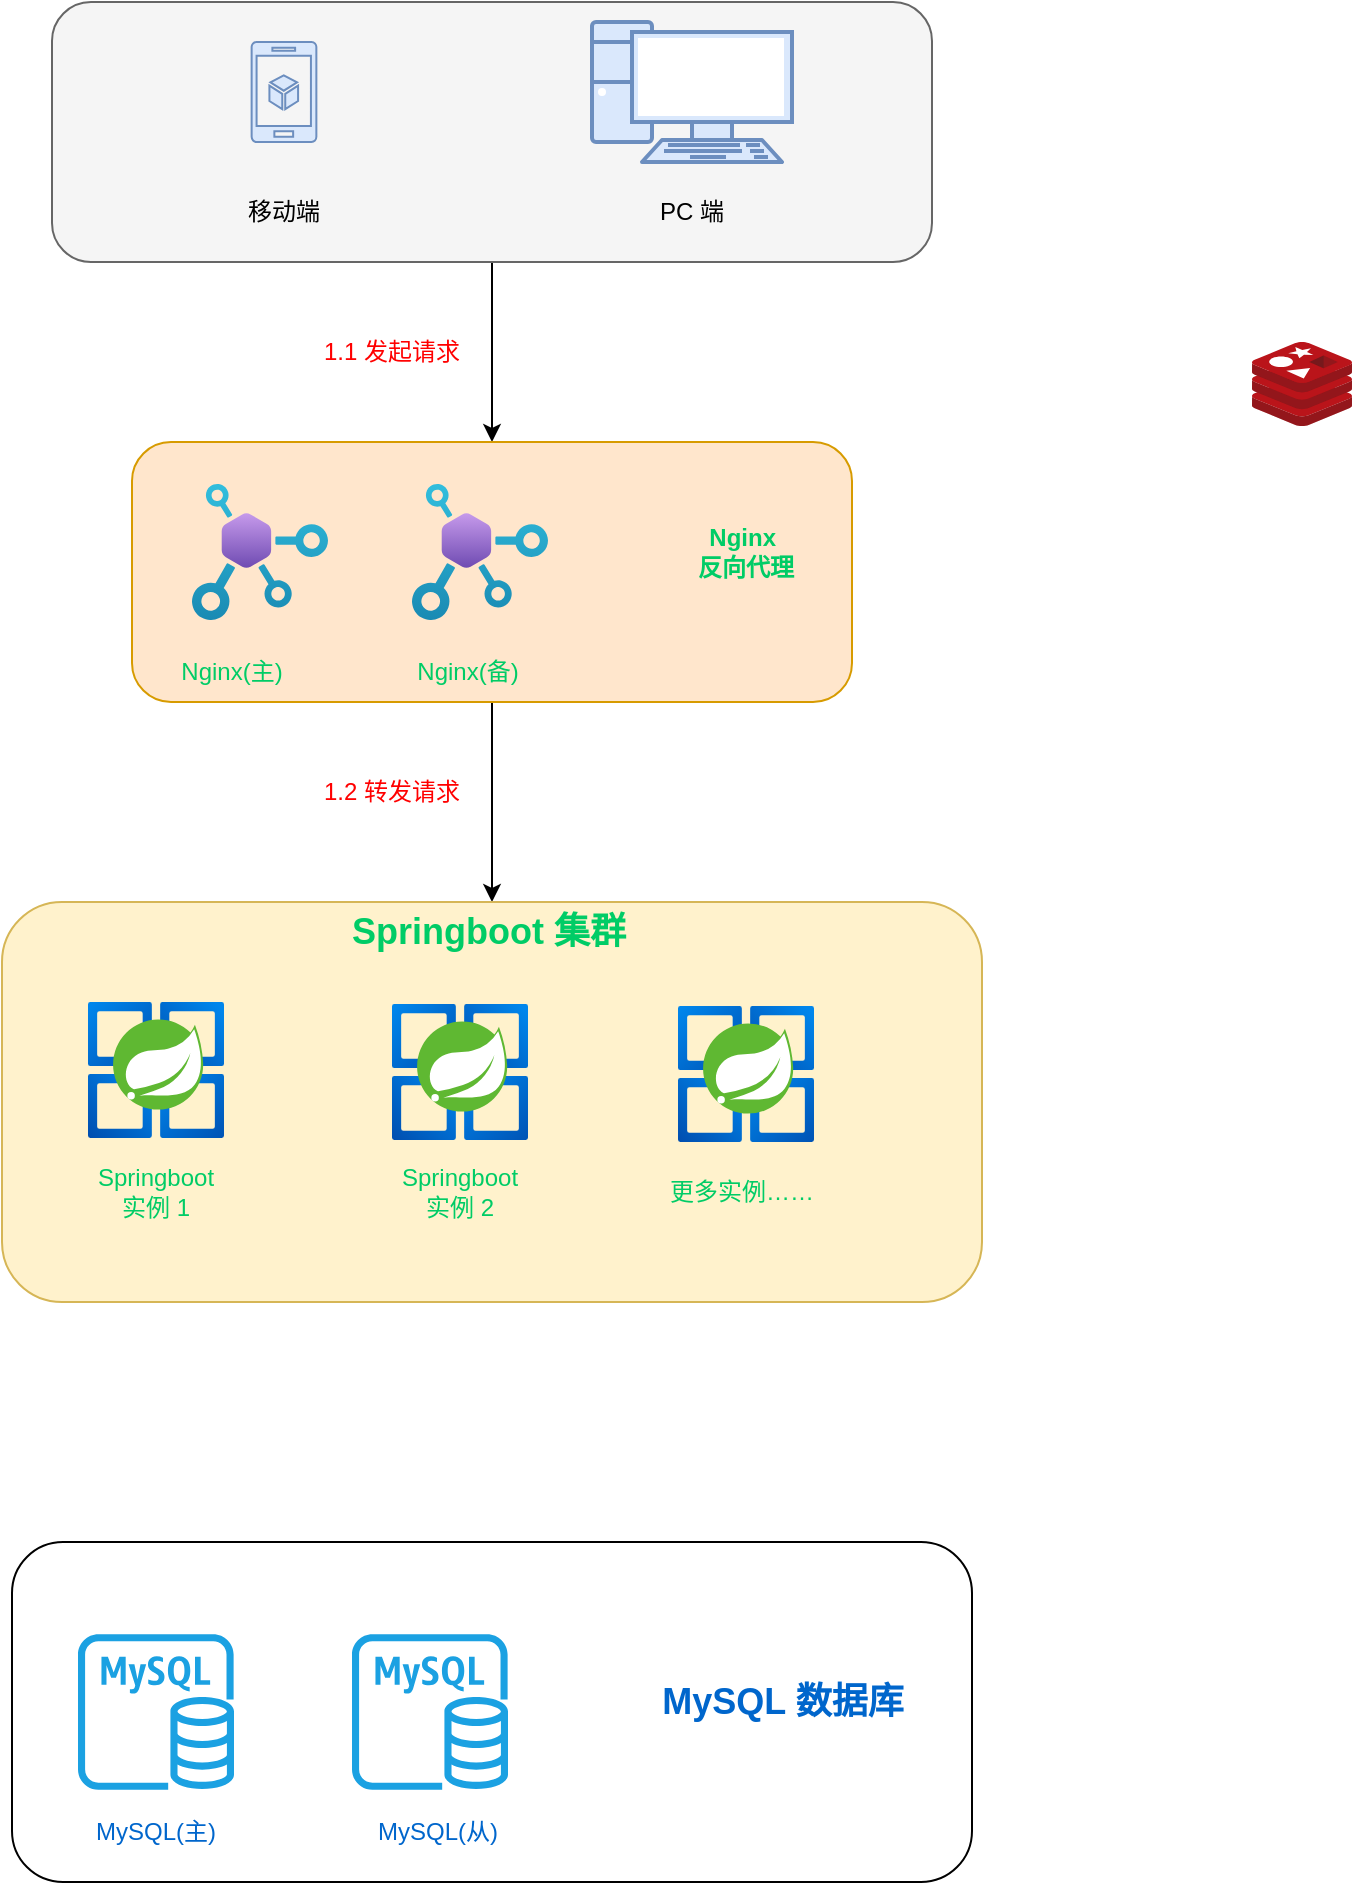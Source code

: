 <mxfile version="28.2.3">
  <diagram name="第 1 页" id="tTlVcQ1cAwbXniXDSvdo">
    <mxGraphModel dx="794" dy="627" grid="1" gridSize="10" guides="1" tooltips="1" connect="1" arrows="1" fold="1" page="1" pageScale="1" pageWidth="827" pageHeight="1169" math="0" shadow="0">
      <root>
        <mxCell id="0" />
        <mxCell id="1" parent="0" />
        <mxCell id="rX6SQ9fx1u3YeUK6PX-3-27" value="" style="rounded=1;whiteSpace=wrap;html=1;" parent="1" vertex="1">
          <mxGeometry x="120" y="820" width="480" height="170" as="geometry" />
        </mxCell>
        <mxCell id="rX6SQ9fx1u3YeUK6PX-3-2" value="" style="image;sketch=0;aspect=fixed;html=1;points=[];align=center;fontSize=12;image=img/lib/mscae/Cache_Redis_Product.svg;" parent="1" vertex="1">
          <mxGeometry x="740" y="220" width="50" height="42" as="geometry" />
        </mxCell>
        <mxCell id="rX6SQ9fx1u3YeUK6PX-3-13" style="edgeStyle=orthogonalEdgeStyle;rounded=0;orthogonalLoop=1;jettySize=auto;html=1;entryX=0.5;entryY=0;entryDx=0;entryDy=0;" parent="1" source="rX6SQ9fx1u3YeUK6PX-3-4" target="rX6SQ9fx1u3YeUK6PX-3-7" edge="1">
          <mxGeometry relative="1" as="geometry" />
        </mxCell>
        <mxCell id="rX6SQ9fx1u3YeUK6PX-3-4" value="" style="rounded=1;whiteSpace=wrap;html=1;fillColor=#f5f5f5;strokeColor=#666666;fontColor=#333333;" parent="1" vertex="1">
          <mxGeometry x="140" y="50" width="440" height="130" as="geometry" />
        </mxCell>
        <mxCell id="rX6SQ9fx1u3YeUK6PX-3-1" value="" style="verticalLabelPosition=bottom;html=1;verticalAlign=top;align=center;strokeColor=#6c8ebf;fillColor=#dae8fc;shape=mxgraph.azure.mobile_services;pointerEvents=1;" parent="1" vertex="1">
          <mxGeometry x="239.75" y="70" width="32.5" height="50" as="geometry" />
        </mxCell>
        <mxCell id="rX6SQ9fx1u3YeUK6PX-3-3" value="" style="verticalAlign=top;verticalLabelPosition=bottom;labelPosition=center;align=center;html=1;outlineConnect=0;fillColor=#dae8fc;strokeColor=#6c8ebf;gradientDirection=north;strokeWidth=2;shape=mxgraph.networks.pc;" parent="1" vertex="1">
          <mxGeometry x="410" y="60" width="100" height="70" as="geometry" />
        </mxCell>
        <mxCell id="rX6SQ9fx1u3YeUK6PX-3-5" value="移动端" style="text;html=1;align=center;verticalAlign=middle;whiteSpace=wrap;rounded=0;" parent="1" vertex="1">
          <mxGeometry x="226" y="140" width="60" height="30" as="geometry" />
        </mxCell>
        <mxCell id="rX6SQ9fx1u3YeUK6PX-3-6" value="PC 端" style="text;html=1;align=center;verticalAlign=middle;whiteSpace=wrap;rounded=0;" parent="1" vertex="1">
          <mxGeometry x="430" y="140" width="60" height="30" as="geometry" />
        </mxCell>
        <mxCell id="rX6SQ9fx1u3YeUK6PX-3-20" style="edgeStyle=orthogonalEdgeStyle;rounded=0;orthogonalLoop=1;jettySize=auto;html=1;entryX=0.5;entryY=0;entryDx=0;entryDy=0;" parent="1" source="rX6SQ9fx1u3YeUK6PX-3-7" target="rX6SQ9fx1u3YeUK6PX-3-15" edge="1">
          <mxGeometry relative="1" as="geometry" />
        </mxCell>
        <mxCell id="rX6SQ9fx1u3YeUK6PX-3-7" value="" style="rounded=1;whiteSpace=wrap;html=1;fillColor=#ffe6cc;strokeColor=#d79b00;" parent="1" vertex="1">
          <mxGeometry x="180" y="270" width="360" height="130" as="geometry" />
        </mxCell>
        <mxCell id="rX6SQ9fx1u3YeUK6PX-3-10" value="" style="image;aspect=fixed;html=1;points=[];align=center;fontSize=12;image=img/lib/azure2/web/API_Center.svg;" parent="1" vertex="1">
          <mxGeometry x="210" y="291" width="68" height="68" as="geometry" />
        </mxCell>
        <mxCell id="rX6SQ9fx1u3YeUK6PX-3-11" value="&lt;font style=&quot;color: rgb(0, 204, 102);&quot;&gt;Nginx&amp;nbsp;&lt;/font&gt;&lt;div&gt;&lt;font style=&quot;color: rgb(0, 204, 102);&quot;&gt;反向代理&lt;/font&gt;&lt;/div&gt;" style="text;html=1;align=center;verticalAlign=middle;whiteSpace=wrap;rounded=0;fontStyle=1" parent="1" vertex="1">
          <mxGeometry x="434" y="295" width="106" height="60" as="geometry" />
        </mxCell>
        <mxCell id="rX6SQ9fx1u3YeUK6PX-3-14" value="&lt;font style=&quot;color: rgb(255, 0, 0);&quot;&gt;1.1 发起请求&lt;/font&gt;" style="text;html=1;align=center;verticalAlign=middle;whiteSpace=wrap;rounded=0;" parent="1" vertex="1">
          <mxGeometry x="260" y="210" width="100" height="30" as="geometry" />
        </mxCell>
        <mxCell id="rX6SQ9fx1u3YeUK6PX-3-15" value="" style="rounded=1;whiteSpace=wrap;html=1;fillColor=#fff2cc;strokeColor=#d6b656;" parent="1" vertex="1">
          <mxGeometry x="115" y="500" width="490" height="200" as="geometry" />
        </mxCell>
        <mxCell id="rX6SQ9fx1u3YeUK6PX-3-8" value="" style="image;aspect=fixed;html=1;points=[];align=center;fontSize=12;image=img/lib/azure2/compute/Azure_Spring_Cloud.svg;" parent="1" vertex="1">
          <mxGeometry x="158" y="550" width="68" height="68" as="geometry" />
        </mxCell>
        <mxCell id="rX6SQ9fx1u3YeUK6PX-3-16" value="" style="image;aspect=fixed;html=1;points=[];align=center;fontSize=12;image=img/lib/azure2/compute/Azure_Spring_Cloud.svg;" parent="1" vertex="1">
          <mxGeometry x="310" y="551" width="68" height="68" as="geometry" />
        </mxCell>
        <mxCell id="rX6SQ9fx1u3YeUK6PX-3-17" value="" style="image;aspect=fixed;html=1;points=[];align=center;fontSize=12;image=img/lib/azure2/web/API_Center.svg;" parent="1" vertex="1">
          <mxGeometry x="320" y="291" width="68" height="68" as="geometry" />
        </mxCell>
        <mxCell id="rX6SQ9fx1u3YeUK6PX-3-18" value="Nginx(主)" style="text;html=1;align=center;verticalAlign=middle;whiteSpace=wrap;rounded=0;fontColor=#00CC66;" parent="1" vertex="1">
          <mxGeometry x="200" y="370" width="60" height="30" as="geometry" />
        </mxCell>
        <mxCell id="rX6SQ9fx1u3YeUK6PX-3-19" value="Nginx(备)" style="text;html=1;align=center;verticalAlign=middle;whiteSpace=wrap;rounded=0;fontColor=#00CC66;" parent="1" vertex="1">
          <mxGeometry x="318" y="370" width="60" height="30" as="geometry" />
        </mxCell>
        <mxCell id="rX6SQ9fx1u3YeUK6PX-3-21" value="&lt;font style=&quot;color: rgb(255, 0, 0);&quot;&gt;1.2 转发请求&lt;/font&gt;" style="text;html=1;align=center;verticalAlign=middle;whiteSpace=wrap;rounded=0;" parent="1" vertex="1">
          <mxGeometry x="260" y="430" width="100" height="30" as="geometry" />
        </mxCell>
        <mxCell id="rX6SQ9fx1u3YeUK6PX-3-22" value="&lt;font style=&quot;color: rgb(0, 204, 102); font-size: 18px;&quot;&gt;&lt;b style=&quot;&quot;&gt;Springboot 集群&lt;/b&gt;&lt;/font&gt;" style="text;html=1;align=center;verticalAlign=middle;whiteSpace=wrap;rounded=0;" parent="1" vertex="1">
          <mxGeometry x="286" y="500" width="145" height="30" as="geometry" />
        </mxCell>
        <mxCell id="rX6SQ9fx1u3YeUK6PX-3-23" value="Springboot 实例 1" style="text;html=1;align=center;verticalAlign=middle;whiteSpace=wrap;rounded=0;fontColor=#00CC66;" parent="1" vertex="1">
          <mxGeometry x="162" y="630" width="60" height="30" as="geometry" />
        </mxCell>
        <mxCell id="rX6SQ9fx1u3YeUK6PX-3-24" value="Springboot 实例 2" style="text;html=1;align=center;verticalAlign=middle;whiteSpace=wrap;rounded=0;fontColor=#00CC66;" parent="1" vertex="1">
          <mxGeometry x="314" y="630" width="60" height="30" as="geometry" />
        </mxCell>
        <mxCell id="rX6SQ9fx1u3YeUK6PX-3-25" value="" style="image;aspect=fixed;html=1;points=[];align=center;fontSize=12;image=img/lib/azure2/compute/Azure_Spring_Cloud.svg;" parent="1" vertex="1">
          <mxGeometry x="453" y="552" width="68" height="68" as="geometry" />
        </mxCell>
        <mxCell id="rX6SQ9fx1u3YeUK6PX-3-26" value="更多实例……" style="text;html=1;align=center;verticalAlign=middle;whiteSpace=wrap;rounded=0;fontColor=#00CC66;" parent="1" vertex="1">
          <mxGeometry x="430" y="630" width="110" height="30" as="geometry" />
        </mxCell>
        <mxCell id="rX6SQ9fx1u3YeUK6PX-3-9" value="" style="sketch=0;outlineConnect=0;fillColor=#1ba1e2;strokeColor=#006EAF;dashed=0;verticalLabelPosition=bottom;verticalAlign=top;align=center;html=1;fontSize=12;fontStyle=0;aspect=fixed;pointerEvents=1;shape=mxgraph.aws4.rds_mysql_instance;fontColor=#ffffff;" parent="1" vertex="1">
          <mxGeometry x="153" y="866" width="78" height="78" as="geometry" />
        </mxCell>
        <mxCell id="aRDLAkGhL6x_BW1nBH4k-1" value="" style="sketch=0;outlineConnect=0;fillColor=#1ba1e2;strokeColor=#006EAF;dashed=0;verticalLabelPosition=bottom;verticalAlign=top;align=center;html=1;fontSize=12;fontStyle=0;aspect=fixed;pointerEvents=1;shape=mxgraph.aws4.rds_mysql_instance;fontColor=#ffffff;" vertex="1" parent="1">
          <mxGeometry x="290" y="866" width="78" height="78" as="geometry" />
        </mxCell>
        <mxCell id="aRDLAkGhL6x_BW1nBH4k-2" value="&lt;font style=&quot;font-size: 18px; color: rgb(0, 102, 204);&quot;&gt;&lt;b&gt;MySQL 数据库&lt;/b&gt;&lt;/font&gt;" style="text;html=1;align=center;verticalAlign=middle;whiteSpace=wrap;rounded=0;fontSize=16;" vertex="1" parent="1">
          <mxGeometry x="431" y="870" width="149" height="60" as="geometry" />
        </mxCell>
        <mxCell id="aRDLAkGhL6x_BW1nBH4k-3" value="MySQL(主)" style="text;html=1;align=center;verticalAlign=middle;whiteSpace=wrap;rounded=0;fontColor=#0066CC;" vertex="1" parent="1">
          <mxGeometry x="147" y="950" width="90" height="30" as="geometry" />
        </mxCell>
        <mxCell id="aRDLAkGhL6x_BW1nBH4k-4" value="MySQL(从)" style="text;html=1;align=center;verticalAlign=middle;whiteSpace=wrap;rounded=0;fontColor=#0066CC;" vertex="1" parent="1">
          <mxGeometry x="288" y="950" width="90" height="30" as="geometry" />
        </mxCell>
      </root>
    </mxGraphModel>
  </diagram>
</mxfile>
